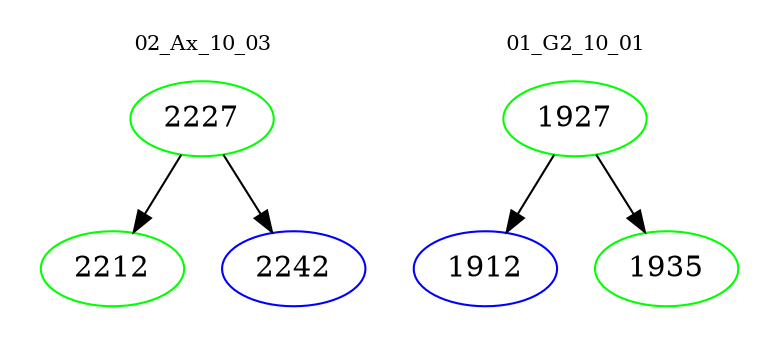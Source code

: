 digraph{
subgraph cluster_0 {
color = white
label = "02_Ax_10_03";
fontsize=10;
T0_2227 [label="2227", color="green"]
T0_2227 -> T0_2212 [color="black"]
T0_2212 [label="2212", color="green"]
T0_2227 -> T0_2242 [color="black"]
T0_2242 [label="2242", color="blue"]
}
subgraph cluster_1 {
color = white
label = "01_G2_10_01";
fontsize=10;
T1_1927 [label="1927", color="green"]
T1_1927 -> T1_1912 [color="black"]
T1_1912 [label="1912", color="blue"]
T1_1927 -> T1_1935 [color="black"]
T1_1935 [label="1935", color="green"]
}
}
